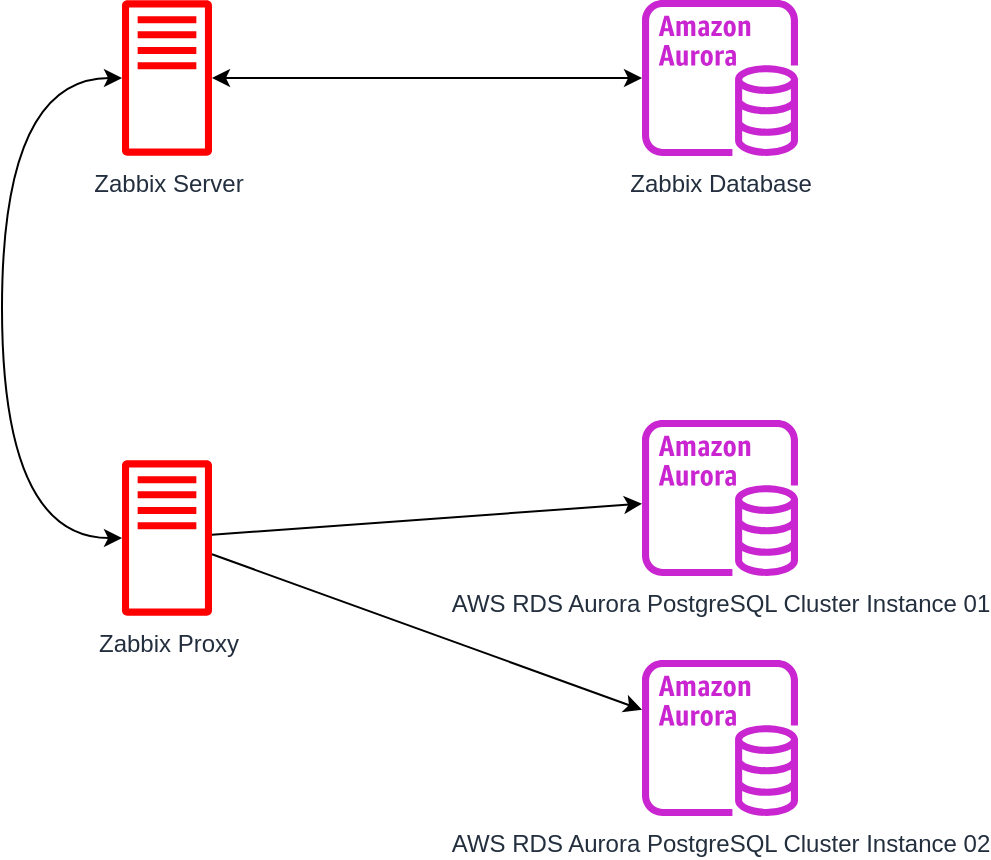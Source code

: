 <mxfile version="24.8.6">
  <diagram name="Page-1" id="JcaQ8cUJTkGUMzP0061v">
    <mxGraphModel dx="2954" dy="1132" grid="1" gridSize="10" guides="1" tooltips="1" connect="1" arrows="1" fold="1" page="1" pageScale="1" pageWidth="850" pageHeight="1100" math="0" shadow="0">
      <root>
        <mxCell id="0" />
        <mxCell id="1" parent="0" />
        <mxCell id="H6vsr74ZSyMzZ4jnbyoI-1" value="Zabbix Server" style="sketch=0;outlineConnect=0;fontColor=#232F3E;gradientColor=none;fillColor=#ff0000;strokeColor=none;dashed=0;verticalLabelPosition=bottom;verticalAlign=top;align=center;html=1;fontSize=12;fontStyle=0;aspect=fixed;pointerEvents=1;shape=mxgraph.aws4.traditional_server;" vertex="1" parent="1">
          <mxGeometry x="260" y="90" width="45" height="78" as="geometry" />
        </mxCell>
        <mxCell id="H6vsr74ZSyMzZ4jnbyoI-5" value="Zabbix Proxy" style="sketch=0;outlineConnect=0;fontColor=#232F3E;gradientColor=none;fillColor=#ff0000;strokeColor=none;dashed=0;verticalLabelPosition=bottom;verticalAlign=top;align=center;html=1;fontSize=12;fontStyle=0;aspect=fixed;pointerEvents=1;shape=mxgraph.aws4.traditional_server;" vertex="1" parent="1">
          <mxGeometry x="260" y="320" width="45" height="78" as="geometry" />
        </mxCell>
        <mxCell id="H6vsr74ZSyMzZ4jnbyoI-9" value="" style="endArrow=classic;startArrow=classic;html=1;rounded=0;edgeStyle=orthogonalEdgeStyle;curved=1;" edge="1" parent="1" source="H6vsr74ZSyMzZ4jnbyoI-5" target="H6vsr74ZSyMzZ4jnbyoI-1">
          <mxGeometry width="50" height="50" relative="1" as="geometry">
            <mxPoint x="315" y="139" as="sourcePoint" />
            <mxPoint x="540" y="139" as="targetPoint" />
            <Array as="points">
              <mxPoint x="200" y="359" />
              <mxPoint x="200" y="129" />
            </Array>
          </mxGeometry>
        </mxCell>
        <mxCell id="H6vsr74ZSyMzZ4jnbyoI-10" value="Zabbix Database" style="sketch=0;outlineConnect=0;fontColor=#232F3E;gradientColor=none;fillColor=#C925D1;strokeColor=none;dashed=0;verticalLabelPosition=bottom;verticalAlign=top;align=center;html=1;fontSize=12;fontStyle=0;aspect=fixed;pointerEvents=1;shape=mxgraph.aws4.aurora_instance;" vertex="1" parent="1">
          <mxGeometry x="520" y="90" width="78" height="78" as="geometry" />
        </mxCell>
        <mxCell id="H6vsr74ZSyMzZ4jnbyoI-11" value="" style="endArrow=classic;startArrow=classic;html=1;rounded=0;" edge="1" parent="1" source="H6vsr74ZSyMzZ4jnbyoI-1" target="H6vsr74ZSyMzZ4jnbyoI-10">
          <mxGeometry width="50" height="50" relative="1" as="geometry">
            <mxPoint x="400" y="500" as="sourcePoint" />
            <mxPoint x="450" y="450" as="targetPoint" />
          </mxGeometry>
        </mxCell>
        <mxCell id="H6vsr74ZSyMzZ4jnbyoI-12" value="AWS RDS Aurora PostgreSQL Cluster Instance 01" style="sketch=0;outlineConnect=0;fontColor=#232F3E;gradientColor=none;fillColor=#C925D1;strokeColor=none;dashed=0;verticalLabelPosition=bottom;verticalAlign=top;align=center;html=1;fontSize=12;fontStyle=0;aspect=fixed;pointerEvents=1;shape=mxgraph.aws4.aurora_instance;" vertex="1" parent="1">
          <mxGeometry x="520" y="300" width="78" height="78" as="geometry" />
        </mxCell>
        <mxCell id="H6vsr74ZSyMzZ4jnbyoI-14" value="AWS RDS Aurora PostgreSQL Cluster Instance 02" style="sketch=0;outlineConnect=0;fontColor=#232F3E;gradientColor=none;fillColor=#C925D1;strokeColor=none;dashed=0;verticalLabelPosition=bottom;verticalAlign=top;align=center;html=1;fontSize=12;fontStyle=0;aspect=fixed;pointerEvents=1;shape=mxgraph.aws4.aurora_instance;" vertex="1" parent="1">
          <mxGeometry x="520" y="420" width="78" height="78" as="geometry" />
        </mxCell>
        <mxCell id="H6vsr74ZSyMzZ4jnbyoI-17" value="" style="endArrow=classic;html=1;rounded=0;" edge="1" parent="1" source="H6vsr74ZSyMzZ4jnbyoI-5" target="H6vsr74ZSyMzZ4jnbyoI-12">
          <mxGeometry width="50" height="50" relative="1" as="geometry">
            <mxPoint x="250" y="580" as="sourcePoint" />
            <mxPoint x="300" y="530" as="targetPoint" />
          </mxGeometry>
        </mxCell>
        <mxCell id="H6vsr74ZSyMzZ4jnbyoI-18" value="" style="endArrow=classic;html=1;rounded=0;" edge="1" parent="1" source="H6vsr74ZSyMzZ4jnbyoI-5" target="H6vsr74ZSyMzZ4jnbyoI-14">
          <mxGeometry width="50" height="50" relative="1" as="geometry">
            <mxPoint x="315" y="367" as="sourcePoint" />
            <mxPoint x="530" y="352" as="targetPoint" />
          </mxGeometry>
        </mxCell>
      </root>
    </mxGraphModel>
  </diagram>
</mxfile>
